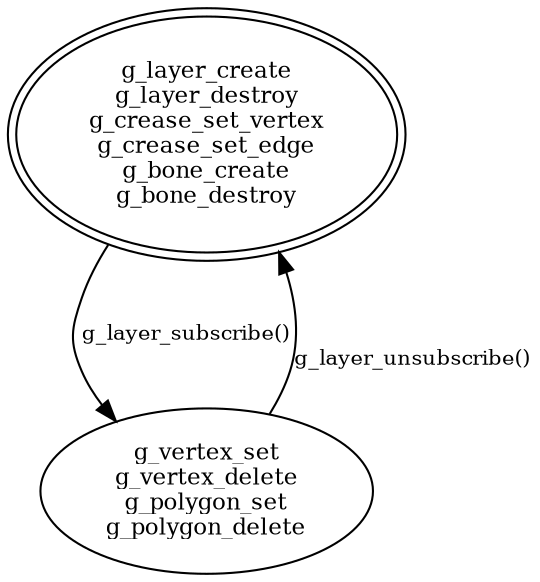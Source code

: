 /*
** Geometry subscription graph.
*/

digraph subscription {
	node [label="\N", shape="ellipse", fontsize="11"];
	edge [fontsize="10"];

	geometry -> layer [label="g_layer_subscribe()"];
	layer -> geometry [label="\n\ng_layer_unsubscribe()"];

	layer [label="g_vertex_set\ng_vertex_delete\ng_polygon_set\ng_polygon_delete"];

	geometry [peripheries="2", label="g_layer_create\ng_layer_destroy\ng_crease_set_vertex\ng_crease_set_edge\ng_bone_create\ng_bone_destroy"];
}

